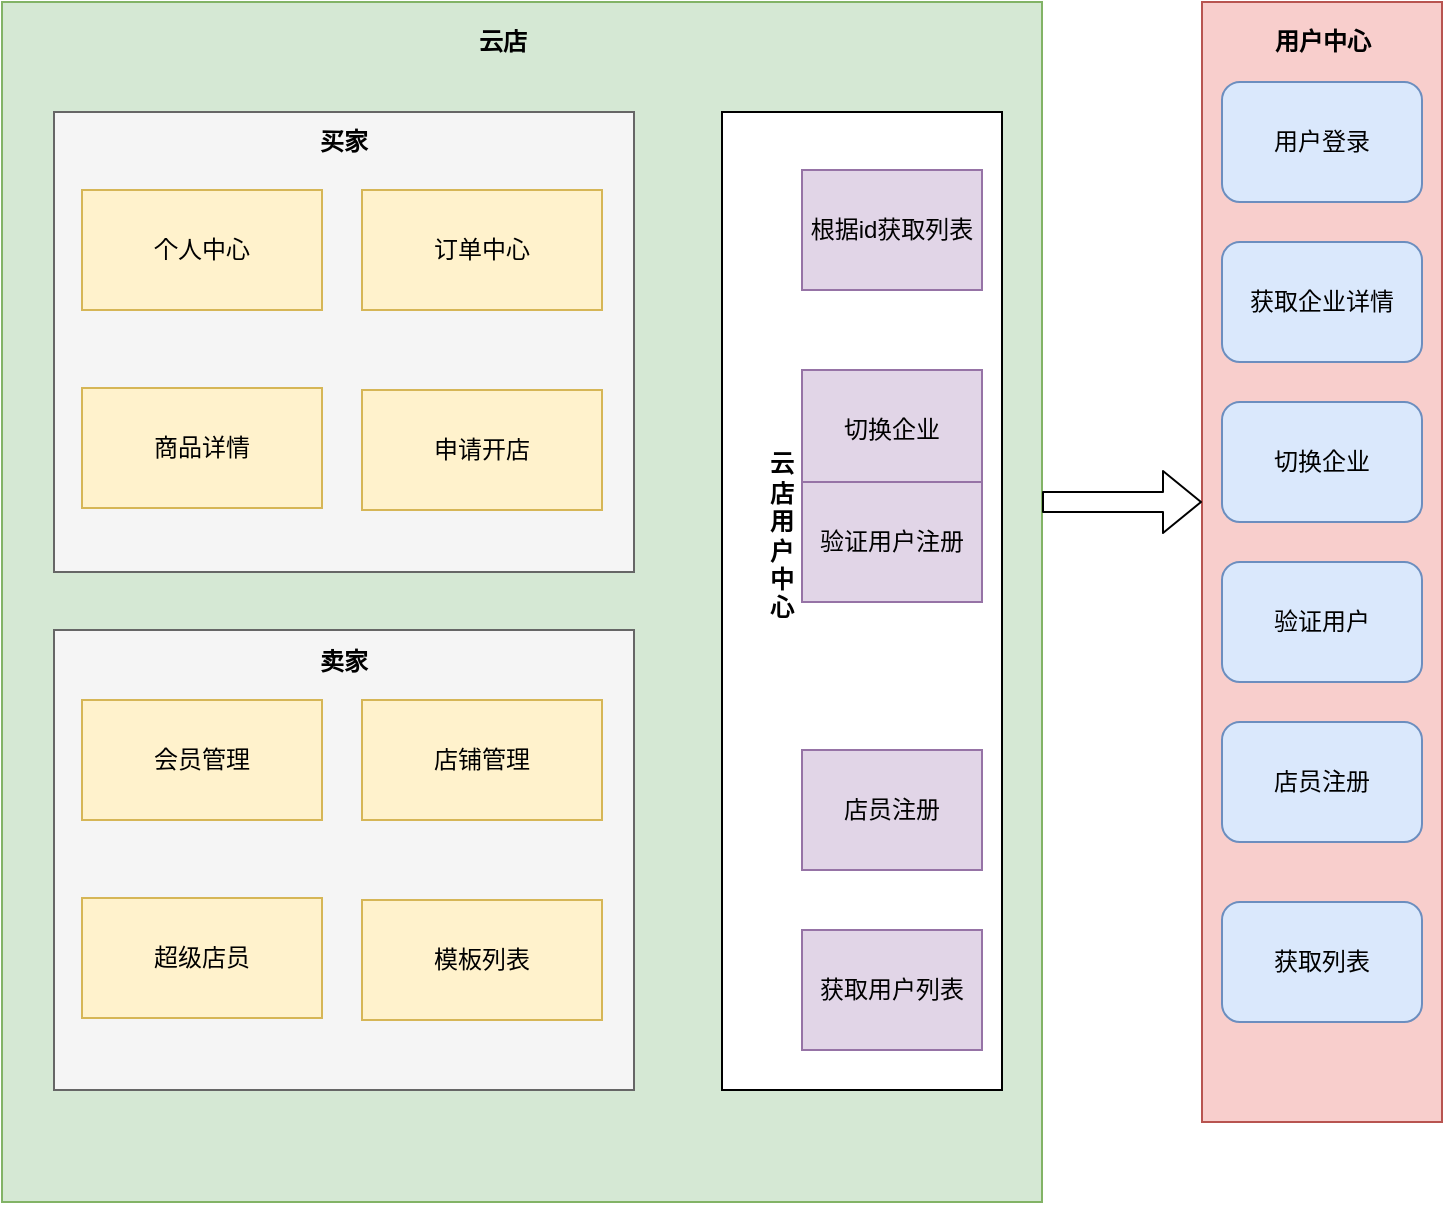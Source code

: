 <mxfile version="13.7.9" type="github">
  <diagram id="AWruUZJml9EUwKn659H2" name="Page-1">
    <mxGraphModel dx="1422" dy="713" grid="1" gridSize="10" guides="1" tooltips="1" connect="1" arrows="1" fold="1" page="1" pageScale="1" pageWidth="827" pageHeight="1169" math="0" shadow="0">
      <root>
        <mxCell id="0" />
        <mxCell id="1" parent="0" />
        <mxCell id="Hq0pacil-GwbFblQXM1T-2" value="" style="rounded=0;whiteSpace=wrap;html=1;fillColor=#d5e8d4;strokeColor=#82b366;" vertex="1" parent="1">
          <mxGeometry x="80" y="20" width="520" height="600" as="geometry" />
        </mxCell>
        <mxCell id="Hq0pacil-GwbFblQXM1T-3" value="" style="rounded=0;whiteSpace=wrap;html=1;fillColor=#f8cecc;strokeColor=#b85450;" vertex="1" parent="1">
          <mxGeometry x="680" y="20" width="120" height="560" as="geometry" />
        </mxCell>
        <mxCell id="Hq0pacil-GwbFblQXM1T-4" value="" style="shape=flexArrow;endArrow=classic;html=1;" edge="1" parent="1">
          <mxGeometry width="50" height="50" relative="1" as="geometry">
            <mxPoint x="600" y="270" as="sourcePoint" />
            <mxPoint x="680" y="270" as="targetPoint" />
          </mxGeometry>
        </mxCell>
        <mxCell id="Hq0pacil-GwbFblQXM1T-5" value="用户登录" style="rounded=1;whiteSpace=wrap;html=1;fillColor=#dae8fc;strokeColor=#6c8ebf;" vertex="1" parent="1">
          <mxGeometry x="690" y="60" width="100" height="60" as="geometry" />
        </mxCell>
        <mxCell id="Hq0pacil-GwbFblQXM1T-6" value="获取企业详情" style="rounded=1;whiteSpace=wrap;html=1;fillColor=#dae8fc;strokeColor=#6c8ebf;" vertex="1" parent="1">
          <mxGeometry x="690" y="140" width="100" height="60" as="geometry" />
        </mxCell>
        <mxCell id="Hq0pacil-GwbFblQXM1T-7" value="&lt;span&gt;切换企业&lt;/span&gt;" style="rounded=1;whiteSpace=wrap;html=1;fillColor=#dae8fc;strokeColor=#6c8ebf;" vertex="1" parent="1">
          <mxGeometry x="690" y="220" width="100" height="60" as="geometry" />
        </mxCell>
        <mxCell id="Hq0pacil-GwbFblQXM1T-8" value="验证用户" style="rounded=1;whiteSpace=wrap;html=1;fillColor=#dae8fc;strokeColor=#6c8ebf;" vertex="1" parent="1">
          <mxGeometry x="690" y="300" width="100" height="60" as="geometry" />
        </mxCell>
        <mxCell id="Hq0pacil-GwbFblQXM1T-9" value="&lt;span&gt;店员注册&lt;/span&gt;" style="rounded=1;whiteSpace=wrap;html=1;fillColor=#dae8fc;strokeColor=#6c8ebf;" vertex="1" parent="1">
          <mxGeometry x="690" y="380" width="100" height="60" as="geometry" />
        </mxCell>
        <mxCell id="Hq0pacil-GwbFblQXM1T-10" value="获取列表" style="rounded=1;whiteSpace=wrap;html=1;fillColor=#dae8fc;strokeColor=#6c8ebf;" vertex="1" parent="1">
          <mxGeometry x="690" y="470" width="100" height="60" as="geometry" />
        </mxCell>
        <mxCell id="Hq0pacil-GwbFblQXM1T-11" value="" style="rounded=0;whiteSpace=wrap;html=1;fillColor=#f5f5f5;strokeColor=#666666;fontColor=#333333;" vertex="1" parent="1">
          <mxGeometry x="106" y="75" width="290" height="230" as="geometry" />
        </mxCell>
        <mxCell id="Hq0pacil-GwbFblQXM1T-13" value="用户中心" style="text;html=1;resizable=0;autosize=1;align=center;verticalAlign=middle;points=[];fillColor=none;strokeColor=none;rounded=0;fontStyle=1" vertex="1" parent="1">
          <mxGeometry x="710" y="30" width="60" height="20" as="geometry" />
        </mxCell>
        <mxCell id="Hq0pacil-GwbFblQXM1T-14" value="" style="rounded=0;whiteSpace=wrap;html=1;fillColor=#f5f5f5;strokeColor=#666666;fontColor=#333333;" vertex="1" parent="1">
          <mxGeometry x="106" y="334" width="290" height="230" as="geometry" />
        </mxCell>
        <mxCell id="Hq0pacil-GwbFblQXM1T-15" value="" style="rounded=0;whiteSpace=wrap;html=1;" vertex="1" parent="1">
          <mxGeometry x="440" y="75" width="140" height="489" as="geometry" />
        </mxCell>
        <mxCell id="Hq0pacil-GwbFblQXM1T-16" value="买家" style="text;html=1;strokeColor=none;fillColor=none;align=center;verticalAlign=middle;whiteSpace=wrap;rounded=0;fontStyle=1" vertex="1" parent="1">
          <mxGeometry x="231" y="80" width="40" height="20" as="geometry" />
        </mxCell>
        <mxCell id="Hq0pacil-GwbFblQXM1T-17" value="卖家" style="text;html=1;strokeColor=none;fillColor=none;align=center;verticalAlign=middle;whiteSpace=wrap;rounded=0;fontStyle=1" vertex="1" parent="1">
          <mxGeometry x="231" y="340" width="40" height="20" as="geometry" />
        </mxCell>
        <mxCell id="Hq0pacil-GwbFblQXM1T-18" value="个人中心" style="rounded=0;whiteSpace=wrap;html=1;fillColor=#fff2cc;strokeColor=#d6b656;" vertex="1" parent="1">
          <mxGeometry x="120" y="114" width="120" height="60" as="geometry" />
        </mxCell>
        <mxCell id="Hq0pacil-GwbFblQXM1T-19" value="订单中心" style="rounded=0;whiteSpace=wrap;html=1;fillColor=#fff2cc;strokeColor=#d6b656;" vertex="1" parent="1">
          <mxGeometry x="260" y="114" width="120" height="60" as="geometry" />
        </mxCell>
        <mxCell id="Hq0pacil-GwbFblQXM1T-20" value="申请开店" style="rounded=0;whiteSpace=wrap;html=1;fillColor=#fff2cc;strokeColor=#d6b656;" vertex="1" parent="1">
          <mxGeometry x="260" y="214" width="120" height="60" as="geometry" />
        </mxCell>
        <mxCell id="Hq0pacil-GwbFblQXM1T-21" value="商品详情" style="rounded=0;whiteSpace=wrap;html=1;fillColor=#fff2cc;strokeColor=#d6b656;" vertex="1" parent="1">
          <mxGeometry x="120" y="213" width="120" height="60" as="geometry" />
        </mxCell>
        <mxCell id="Hq0pacil-GwbFblQXM1T-22" value="会员管理" style="rounded=0;whiteSpace=wrap;html=1;fillColor=#fff2cc;strokeColor=#d6b656;" vertex="1" parent="1">
          <mxGeometry x="120" y="369" width="120" height="60" as="geometry" />
        </mxCell>
        <mxCell id="Hq0pacil-GwbFblQXM1T-23" value="店铺管理" style="rounded=0;whiteSpace=wrap;html=1;fillColor=#fff2cc;strokeColor=#d6b656;" vertex="1" parent="1">
          <mxGeometry x="260" y="369" width="120" height="60" as="geometry" />
        </mxCell>
        <mxCell id="Hq0pacil-GwbFblQXM1T-24" value="超级店员" style="rounded=0;whiteSpace=wrap;html=1;fillColor=#fff2cc;strokeColor=#d6b656;" vertex="1" parent="1">
          <mxGeometry x="120" y="468" width="120" height="60" as="geometry" />
        </mxCell>
        <mxCell id="Hq0pacil-GwbFblQXM1T-25" value="模板列表" style="rounded=0;whiteSpace=wrap;html=1;fillColor=#fff2cc;strokeColor=#d6b656;" vertex="1" parent="1">
          <mxGeometry x="260" y="469" width="120" height="60" as="geometry" />
        </mxCell>
        <mxCell id="Hq0pacil-GwbFblQXM1T-26" value="云店用户中心" style="text;html=1;strokeColor=none;fillColor=none;align=center;verticalAlign=middle;whiteSpace=wrap;rounded=0;fontStyle=1" vertex="1" parent="1">
          <mxGeometry x="460" y="180" width="20" height="214" as="geometry" />
        </mxCell>
        <mxCell id="Hq0pacil-GwbFblQXM1T-28" value="根据id获取列表" style="rounded=0;whiteSpace=wrap;html=1;fillColor=#e1d5e7;strokeColor=#9673a6;" vertex="1" parent="1">
          <mxGeometry x="480" y="104" width="90" height="60" as="geometry" />
        </mxCell>
        <mxCell id="Hq0pacil-GwbFblQXM1T-29" value="切换企业" style="rounded=0;whiteSpace=wrap;html=1;fillColor=#e1d5e7;strokeColor=#9673a6;" vertex="1" parent="1">
          <mxGeometry x="480" y="204" width="90" height="60" as="geometry" />
        </mxCell>
        <mxCell id="Hq0pacil-GwbFblQXM1T-30" value="验证用户注册" style="rounded=0;whiteSpace=wrap;html=1;fillColor=#e1d5e7;strokeColor=#9673a6;" vertex="1" parent="1">
          <mxGeometry x="480" y="260" width="90" height="60" as="geometry" />
        </mxCell>
        <mxCell id="Hq0pacil-GwbFblQXM1T-31" value="店员注册" style="rounded=0;whiteSpace=wrap;html=1;fillColor=#e1d5e7;strokeColor=#9673a6;" vertex="1" parent="1">
          <mxGeometry x="480" y="394" width="90" height="60" as="geometry" />
        </mxCell>
        <mxCell id="Hq0pacil-GwbFblQXM1T-32" value="获取用户列表" style="rounded=0;whiteSpace=wrap;html=1;fillColor=#e1d5e7;strokeColor=#9673a6;" vertex="1" parent="1">
          <mxGeometry x="480" y="484" width="90" height="60" as="geometry" />
        </mxCell>
        <mxCell id="Hq0pacil-GwbFblQXM1T-35" value="云店" style="text;html=1;resizable=0;autosize=1;align=center;verticalAlign=middle;points=[];fillColor=none;strokeColor=none;rounded=0;fontStyle=1" vertex="1" parent="1">
          <mxGeometry x="310" y="30" width="40" height="20" as="geometry" />
        </mxCell>
      </root>
    </mxGraphModel>
  </diagram>
</mxfile>
